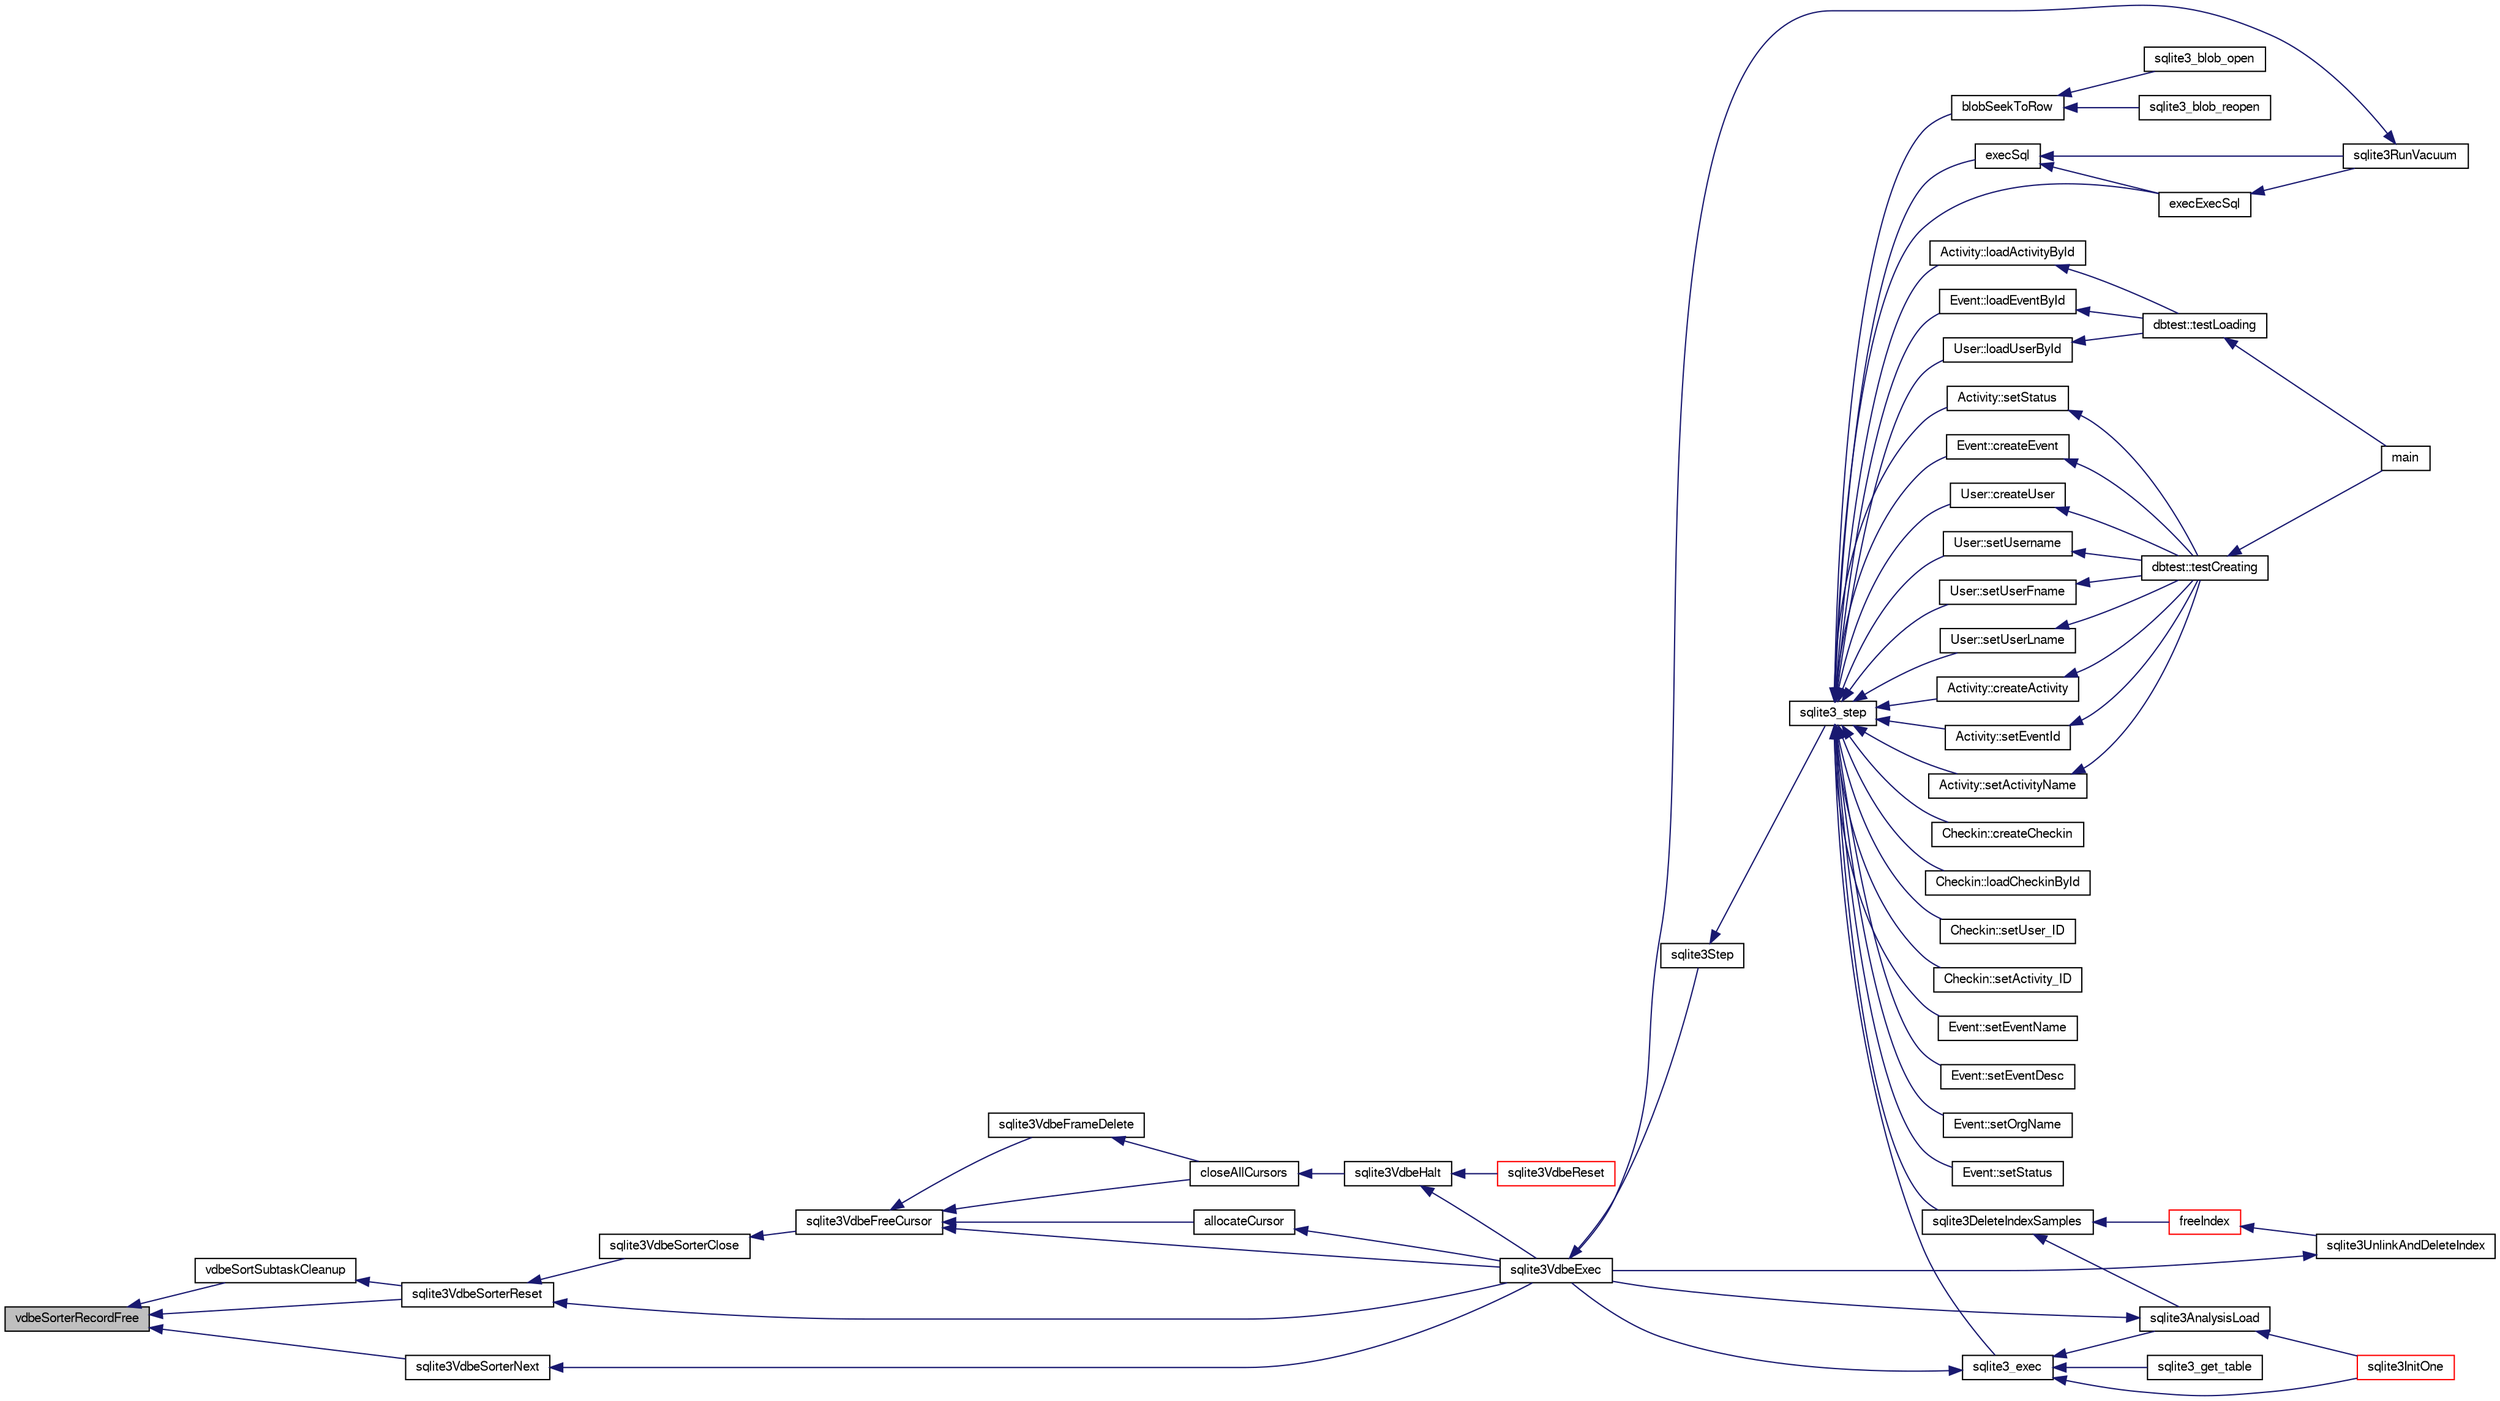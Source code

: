 digraph "vdbeSorterRecordFree"
{
  edge [fontname="FreeSans",fontsize="10",labelfontname="FreeSans",labelfontsize="10"];
  node [fontname="FreeSans",fontsize="10",shape=record];
  rankdir="LR";
  Node884899 [label="vdbeSorterRecordFree",height=0.2,width=0.4,color="black", fillcolor="grey75", style="filled", fontcolor="black"];
  Node884899 -> Node884900 [dir="back",color="midnightblue",fontsize="10",style="solid",fontname="FreeSans"];
  Node884900 [label="vdbeSortSubtaskCleanup",height=0.2,width=0.4,color="black", fillcolor="white", style="filled",URL="$sqlite3_8c.html#abc8ce4c3ef58cc10f5b27642aab32b30"];
  Node884900 -> Node884901 [dir="back",color="midnightblue",fontsize="10",style="solid",fontname="FreeSans"];
  Node884901 [label="sqlite3VdbeSorterReset",height=0.2,width=0.4,color="black", fillcolor="white", style="filled",URL="$sqlite3_8c.html#a5dc239f845e793a82dd1d60ed3ed9c09"];
  Node884901 -> Node884902 [dir="back",color="midnightblue",fontsize="10",style="solid",fontname="FreeSans"];
  Node884902 [label="sqlite3VdbeExec",height=0.2,width=0.4,color="black", fillcolor="white", style="filled",URL="$sqlite3_8c.html#a8ce40a614bdc56719c4d642b1e4dfb21"];
  Node884902 -> Node884903 [dir="back",color="midnightblue",fontsize="10",style="solid",fontname="FreeSans"];
  Node884903 [label="sqlite3Step",height=0.2,width=0.4,color="black", fillcolor="white", style="filled",URL="$sqlite3_8c.html#a3f2872e873e2758a4beedad1d5113554"];
  Node884903 -> Node884904 [dir="back",color="midnightblue",fontsize="10",style="solid",fontname="FreeSans"];
  Node884904 [label="sqlite3_step",height=0.2,width=0.4,color="black", fillcolor="white", style="filled",URL="$sqlite3_8h.html#ac1e491ce36b7471eb28387f7d3c74334"];
  Node884904 -> Node884905 [dir="back",color="midnightblue",fontsize="10",style="solid",fontname="FreeSans"];
  Node884905 [label="Activity::createActivity",height=0.2,width=0.4,color="black", fillcolor="white", style="filled",URL="$classActivity.html#a813cc5e52c14ab49b39014c134e3425b"];
  Node884905 -> Node884906 [dir="back",color="midnightblue",fontsize="10",style="solid",fontname="FreeSans"];
  Node884906 [label="dbtest::testCreating",height=0.2,width=0.4,color="black", fillcolor="white", style="filled",URL="$classdbtest.html#a8193e88a7df657069c8a6bd09c8243b7"];
  Node884906 -> Node884907 [dir="back",color="midnightblue",fontsize="10",style="solid",fontname="FreeSans"];
  Node884907 [label="main",height=0.2,width=0.4,color="black", fillcolor="white", style="filled",URL="$test_8cpp.html#ae66f6b31b5ad750f1fe042a706a4e3d4"];
  Node884904 -> Node884908 [dir="back",color="midnightblue",fontsize="10",style="solid",fontname="FreeSans"];
  Node884908 [label="Activity::loadActivityById",height=0.2,width=0.4,color="black", fillcolor="white", style="filled",URL="$classActivity.html#abe4ffb4f08a47212ebf9013259d9e7fd"];
  Node884908 -> Node884909 [dir="back",color="midnightblue",fontsize="10",style="solid",fontname="FreeSans"];
  Node884909 [label="dbtest::testLoading",height=0.2,width=0.4,color="black", fillcolor="white", style="filled",URL="$classdbtest.html#a6f98d82a2c8e2b9040848763504ddae1"];
  Node884909 -> Node884907 [dir="back",color="midnightblue",fontsize="10",style="solid",fontname="FreeSans"];
  Node884904 -> Node884910 [dir="back",color="midnightblue",fontsize="10",style="solid",fontname="FreeSans"];
  Node884910 [label="Activity::setEventId",height=0.2,width=0.4,color="black", fillcolor="white", style="filled",URL="$classActivity.html#adb1d0fd0d08f473e068f0a4086bfa9ca"];
  Node884910 -> Node884906 [dir="back",color="midnightblue",fontsize="10",style="solid",fontname="FreeSans"];
  Node884904 -> Node884911 [dir="back",color="midnightblue",fontsize="10",style="solid",fontname="FreeSans"];
  Node884911 [label="Activity::setActivityName",height=0.2,width=0.4,color="black", fillcolor="white", style="filled",URL="$classActivity.html#a62dc3737b33915a36086f9dd26d16a81"];
  Node884911 -> Node884906 [dir="back",color="midnightblue",fontsize="10",style="solid",fontname="FreeSans"];
  Node884904 -> Node884912 [dir="back",color="midnightblue",fontsize="10",style="solid",fontname="FreeSans"];
  Node884912 [label="Activity::setStatus",height=0.2,width=0.4,color="black", fillcolor="white", style="filled",URL="$classActivity.html#af618135a7738f4d2a7ee147a8ef912ea"];
  Node884912 -> Node884906 [dir="back",color="midnightblue",fontsize="10",style="solid",fontname="FreeSans"];
  Node884904 -> Node884913 [dir="back",color="midnightblue",fontsize="10",style="solid",fontname="FreeSans"];
  Node884913 [label="Checkin::createCheckin",height=0.2,width=0.4,color="black", fillcolor="white", style="filled",URL="$classCheckin.html#a4e40acdf7fff0e607f6de4f24f3a163c"];
  Node884904 -> Node884914 [dir="back",color="midnightblue",fontsize="10",style="solid",fontname="FreeSans"];
  Node884914 [label="Checkin::loadCheckinById",height=0.2,width=0.4,color="black", fillcolor="white", style="filled",URL="$classCheckin.html#a3461f70ea6c68475225f2a07f78a21e0"];
  Node884904 -> Node884915 [dir="back",color="midnightblue",fontsize="10",style="solid",fontname="FreeSans"];
  Node884915 [label="Checkin::setUser_ID",height=0.2,width=0.4,color="black", fillcolor="white", style="filled",URL="$classCheckin.html#a76ab640f4f912876dbebf183db5359c6"];
  Node884904 -> Node884916 [dir="back",color="midnightblue",fontsize="10",style="solid",fontname="FreeSans"];
  Node884916 [label="Checkin::setActivity_ID",height=0.2,width=0.4,color="black", fillcolor="white", style="filled",URL="$classCheckin.html#ab2ff3ec2604ec73a42af25874a00b232"];
  Node884904 -> Node884917 [dir="back",color="midnightblue",fontsize="10",style="solid",fontname="FreeSans"];
  Node884917 [label="Event::createEvent",height=0.2,width=0.4,color="black", fillcolor="white", style="filled",URL="$classEvent.html#a77adb9f4a46ffb32c2d931f0691f5903"];
  Node884917 -> Node884906 [dir="back",color="midnightblue",fontsize="10",style="solid",fontname="FreeSans"];
  Node884904 -> Node884918 [dir="back",color="midnightblue",fontsize="10",style="solid",fontname="FreeSans"];
  Node884918 [label="Event::loadEventById",height=0.2,width=0.4,color="black", fillcolor="white", style="filled",URL="$classEvent.html#afa66cea33f722dbeecb69cc98fdea055"];
  Node884918 -> Node884909 [dir="back",color="midnightblue",fontsize="10",style="solid",fontname="FreeSans"];
  Node884904 -> Node884919 [dir="back",color="midnightblue",fontsize="10",style="solid",fontname="FreeSans"];
  Node884919 [label="Event::setEventName",height=0.2,width=0.4,color="black", fillcolor="white", style="filled",URL="$classEvent.html#a10596b6ca077df05184e30d62b08729d"];
  Node884904 -> Node884920 [dir="back",color="midnightblue",fontsize="10",style="solid",fontname="FreeSans"];
  Node884920 [label="Event::setEventDesc",height=0.2,width=0.4,color="black", fillcolor="white", style="filled",URL="$classEvent.html#ae36b8377dcae792f1c5c4726024c981b"];
  Node884904 -> Node884921 [dir="back",color="midnightblue",fontsize="10",style="solid",fontname="FreeSans"];
  Node884921 [label="Event::setOrgName",height=0.2,width=0.4,color="black", fillcolor="white", style="filled",URL="$classEvent.html#a19aac0f776bd764563a54977656cf680"];
  Node884904 -> Node884922 [dir="back",color="midnightblue",fontsize="10",style="solid",fontname="FreeSans"];
  Node884922 [label="Event::setStatus",height=0.2,width=0.4,color="black", fillcolor="white", style="filled",URL="$classEvent.html#ab0a6b9285af0f4172eb841e2b80f8972"];
  Node884904 -> Node884923 [dir="back",color="midnightblue",fontsize="10",style="solid",fontname="FreeSans"];
  Node884923 [label="blobSeekToRow",height=0.2,width=0.4,color="black", fillcolor="white", style="filled",URL="$sqlite3_8c.html#afff57e13332b98c8a44a7cebe38962ab"];
  Node884923 -> Node884924 [dir="back",color="midnightblue",fontsize="10",style="solid",fontname="FreeSans"];
  Node884924 [label="sqlite3_blob_open",height=0.2,width=0.4,color="black", fillcolor="white", style="filled",URL="$sqlite3_8h.html#adb8ad839a5bdd62a43785132bc7dd518"];
  Node884923 -> Node884925 [dir="back",color="midnightblue",fontsize="10",style="solid",fontname="FreeSans"];
  Node884925 [label="sqlite3_blob_reopen",height=0.2,width=0.4,color="black", fillcolor="white", style="filled",URL="$sqlite3_8h.html#abc77c24fdc0150138490359a94360f7e"];
  Node884904 -> Node884926 [dir="back",color="midnightblue",fontsize="10",style="solid",fontname="FreeSans"];
  Node884926 [label="sqlite3DeleteIndexSamples",height=0.2,width=0.4,color="black", fillcolor="white", style="filled",URL="$sqlite3_8c.html#aaeda0302fbf61397ec009f65bed047ef"];
  Node884926 -> Node884927 [dir="back",color="midnightblue",fontsize="10",style="solid",fontname="FreeSans"];
  Node884927 [label="sqlite3AnalysisLoad",height=0.2,width=0.4,color="black", fillcolor="white", style="filled",URL="$sqlite3_8c.html#a48a2301c27e1d3d68708b9b8761b5a01"];
  Node884927 -> Node884902 [dir="back",color="midnightblue",fontsize="10",style="solid",fontname="FreeSans"];
  Node884927 -> Node884928 [dir="back",color="midnightblue",fontsize="10",style="solid",fontname="FreeSans"];
  Node884928 [label="sqlite3InitOne",height=0.2,width=0.4,color="red", fillcolor="white", style="filled",URL="$sqlite3_8c.html#ac4318b25df65269906b0379251fe9b85"];
  Node884926 -> Node885029 [dir="back",color="midnightblue",fontsize="10",style="solid",fontname="FreeSans"];
  Node885029 [label="freeIndex",height=0.2,width=0.4,color="red", fillcolor="white", style="filled",URL="$sqlite3_8c.html#a00907c99c18d5bcb9d0b38c077146c31"];
  Node885029 -> Node885030 [dir="back",color="midnightblue",fontsize="10",style="solid",fontname="FreeSans"];
  Node885030 [label="sqlite3UnlinkAndDeleteIndex",height=0.2,width=0.4,color="black", fillcolor="white", style="filled",URL="$sqlite3_8c.html#a889f2dcb438c56db37a6d61e9f25e244"];
  Node885030 -> Node884902 [dir="back",color="midnightblue",fontsize="10",style="solid",fontname="FreeSans"];
  Node884904 -> Node885095 [dir="back",color="midnightblue",fontsize="10",style="solid",fontname="FreeSans"];
  Node885095 [label="sqlite3_exec",height=0.2,width=0.4,color="black", fillcolor="white", style="filled",URL="$sqlite3_8h.html#a97487ec8150e0bcc8fa392ab8f0e24db"];
  Node885095 -> Node884902 [dir="back",color="midnightblue",fontsize="10",style="solid",fontname="FreeSans"];
  Node885095 -> Node884927 [dir="back",color="midnightblue",fontsize="10",style="solid",fontname="FreeSans"];
  Node885095 -> Node884928 [dir="back",color="midnightblue",fontsize="10",style="solid",fontname="FreeSans"];
  Node885095 -> Node885096 [dir="back",color="midnightblue",fontsize="10",style="solid",fontname="FreeSans"];
  Node885096 [label="sqlite3_get_table",height=0.2,width=0.4,color="black", fillcolor="white", style="filled",URL="$sqlite3_8h.html#a5effeac4e12df57beaa35c5be1f61579"];
  Node884904 -> Node885086 [dir="back",color="midnightblue",fontsize="10",style="solid",fontname="FreeSans"];
  Node885086 [label="execSql",height=0.2,width=0.4,color="black", fillcolor="white", style="filled",URL="$sqlite3_8c.html#a7d16651b98a110662f4c265eff0246cb"];
  Node885086 -> Node885087 [dir="back",color="midnightblue",fontsize="10",style="solid",fontname="FreeSans"];
  Node885087 [label="execExecSql",height=0.2,width=0.4,color="black", fillcolor="white", style="filled",URL="$sqlite3_8c.html#ac1be09a6c047f21133d16378d301e0d4"];
  Node885087 -> Node885088 [dir="back",color="midnightblue",fontsize="10",style="solid",fontname="FreeSans"];
  Node885088 [label="sqlite3RunVacuum",height=0.2,width=0.4,color="black", fillcolor="white", style="filled",URL="$sqlite3_8c.html#a5e83ddc7b3e7e8e79ad5d1fc92de1d2f"];
  Node885088 -> Node884902 [dir="back",color="midnightblue",fontsize="10",style="solid",fontname="FreeSans"];
  Node885086 -> Node885088 [dir="back",color="midnightblue",fontsize="10",style="solid",fontname="FreeSans"];
  Node884904 -> Node885087 [dir="back",color="midnightblue",fontsize="10",style="solid",fontname="FreeSans"];
  Node884904 -> Node885089 [dir="back",color="midnightblue",fontsize="10",style="solid",fontname="FreeSans"];
  Node885089 [label="User::createUser",height=0.2,width=0.4,color="black", fillcolor="white", style="filled",URL="$classUser.html#a22ed673939e8cc0a136130b809bba513"];
  Node885089 -> Node884906 [dir="back",color="midnightblue",fontsize="10",style="solid",fontname="FreeSans"];
  Node884904 -> Node885090 [dir="back",color="midnightblue",fontsize="10",style="solid",fontname="FreeSans"];
  Node885090 [label="User::loadUserById",height=0.2,width=0.4,color="black", fillcolor="white", style="filled",URL="$classUser.html#a863377665b7fb83c5547dcf9727f5092"];
  Node885090 -> Node884909 [dir="back",color="midnightblue",fontsize="10",style="solid",fontname="FreeSans"];
  Node884904 -> Node885091 [dir="back",color="midnightblue",fontsize="10",style="solid",fontname="FreeSans"];
  Node885091 [label="User::setUsername",height=0.2,width=0.4,color="black", fillcolor="white", style="filled",URL="$classUser.html#aa0497022a136cb78de785b0a39ae60b1"];
  Node885091 -> Node884906 [dir="back",color="midnightblue",fontsize="10",style="solid",fontname="FreeSans"];
  Node884904 -> Node885092 [dir="back",color="midnightblue",fontsize="10",style="solid",fontname="FreeSans"];
  Node885092 [label="User::setUserFname",height=0.2,width=0.4,color="black", fillcolor="white", style="filled",URL="$classUser.html#a72657eb55cd0ca437b4841a43f19912f"];
  Node885092 -> Node884906 [dir="back",color="midnightblue",fontsize="10",style="solid",fontname="FreeSans"];
  Node884904 -> Node885093 [dir="back",color="midnightblue",fontsize="10",style="solid",fontname="FreeSans"];
  Node885093 [label="User::setUserLname",height=0.2,width=0.4,color="black", fillcolor="white", style="filled",URL="$classUser.html#aa25973387e5afe1aa6f60dd6545e33b5"];
  Node885093 -> Node884906 [dir="back",color="midnightblue",fontsize="10",style="solid",fontname="FreeSans"];
  Node884901 -> Node885163 [dir="back",color="midnightblue",fontsize="10",style="solid",fontname="FreeSans"];
  Node885163 [label="sqlite3VdbeSorterClose",height=0.2,width=0.4,color="black", fillcolor="white", style="filled",URL="$sqlite3_8c.html#a787fa9e9800f8ae4ef3fa11044ed1ac9"];
  Node885163 -> Node885164 [dir="back",color="midnightblue",fontsize="10",style="solid",fontname="FreeSans"];
  Node885164 [label="sqlite3VdbeFreeCursor",height=0.2,width=0.4,color="black", fillcolor="white", style="filled",URL="$sqlite3_8c.html#a0f9084083e1d0639708934630f33d6ef"];
  Node885164 -> Node885165 [dir="back",color="midnightblue",fontsize="10",style="solid",fontname="FreeSans"];
  Node885165 [label="sqlite3VdbeFrameDelete",height=0.2,width=0.4,color="black", fillcolor="white", style="filled",URL="$sqlite3_8c.html#adb3773fdfb1685857e28891f76365900"];
  Node885165 -> Node885166 [dir="back",color="midnightblue",fontsize="10",style="solid",fontname="FreeSans"];
  Node885166 [label="closeAllCursors",height=0.2,width=0.4,color="black", fillcolor="white", style="filled",URL="$sqlite3_8c.html#af1ac189735864dd6989a8c5af4557547"];
  Node885166 -> Node885121 [dir="back",color="midnightblue",fontsize="10",style="solid",fontname="FreeSans"];
  Node885121 [label="sqlite3VdbeHalt",height=0.2,width=0.4,color="black", fillcolor="white", style="filled",URL="$sqlite3_8c.html#a8d1d99703d999190fbc35ecc981cb709"];
  Node885121 -> Node885122 [dir="back",color="midnightblue",fontsize="10",style="solid",fontname="FreeSans"];
  Node885122 [label="sqlite3VdbeReset",height=0.2,width=0.4,color="red", fillcolor="white", style="filled",URL="$sqlite3_8c.html#a315a913742f7267f90d46d41446353b1"];
  Node885121 -> Node884902 [dir="back",color="midnightblue",fontsize="10",style="solid",fontname="FreeSans"];
  Node885164 -> Node885166 [dir="back",color="midnightblue",fontsize="10",style="solid",fontname="FreeSans"];
  Node885164 -> Node885167 [dir="back",color="midnightblue",fontsize="10",style="solid",fontname="FreeSans"];
  Node885167 [label="allocateCursor",height=0.2,width=0.4,color="black", fillcolor="white", style="filled",URL="$sqlite3_8c.html#a5083c054ea81802294e539b00a57aad4"];
  Node885167 -> Node884902 [dir="back",color="midnightblue",fontsize="10",style="solid",fontname="FreeSans"];
  Node885164 -> Node884902 [dir="back",color="midnightblue",fontsize="10",style="solid",fontname="FreeSans"];
  Node884899 -> Node884901 [dir="back",color="midnightblue",fontsize="10",style="solid",fontname="FreeSans"];
  Node884899 -> Node885168 [dir="back",color="midnightblue",fontsize="10",style="solid",fontname="FreeSans"];
  Node885168 [label="sqlite3VdbeSorterNext",height=0.2,width=0.4,color="black", fillcolor="white", style="filled",URL="$sqlite3_8c.html#a2c124733226f09f5b5ac860635be7850"];
  Node885168 -> Node884902 [dir="back",color="midnightblue",fontsize="10",style="solid",fontname="FreeSans"];
}
